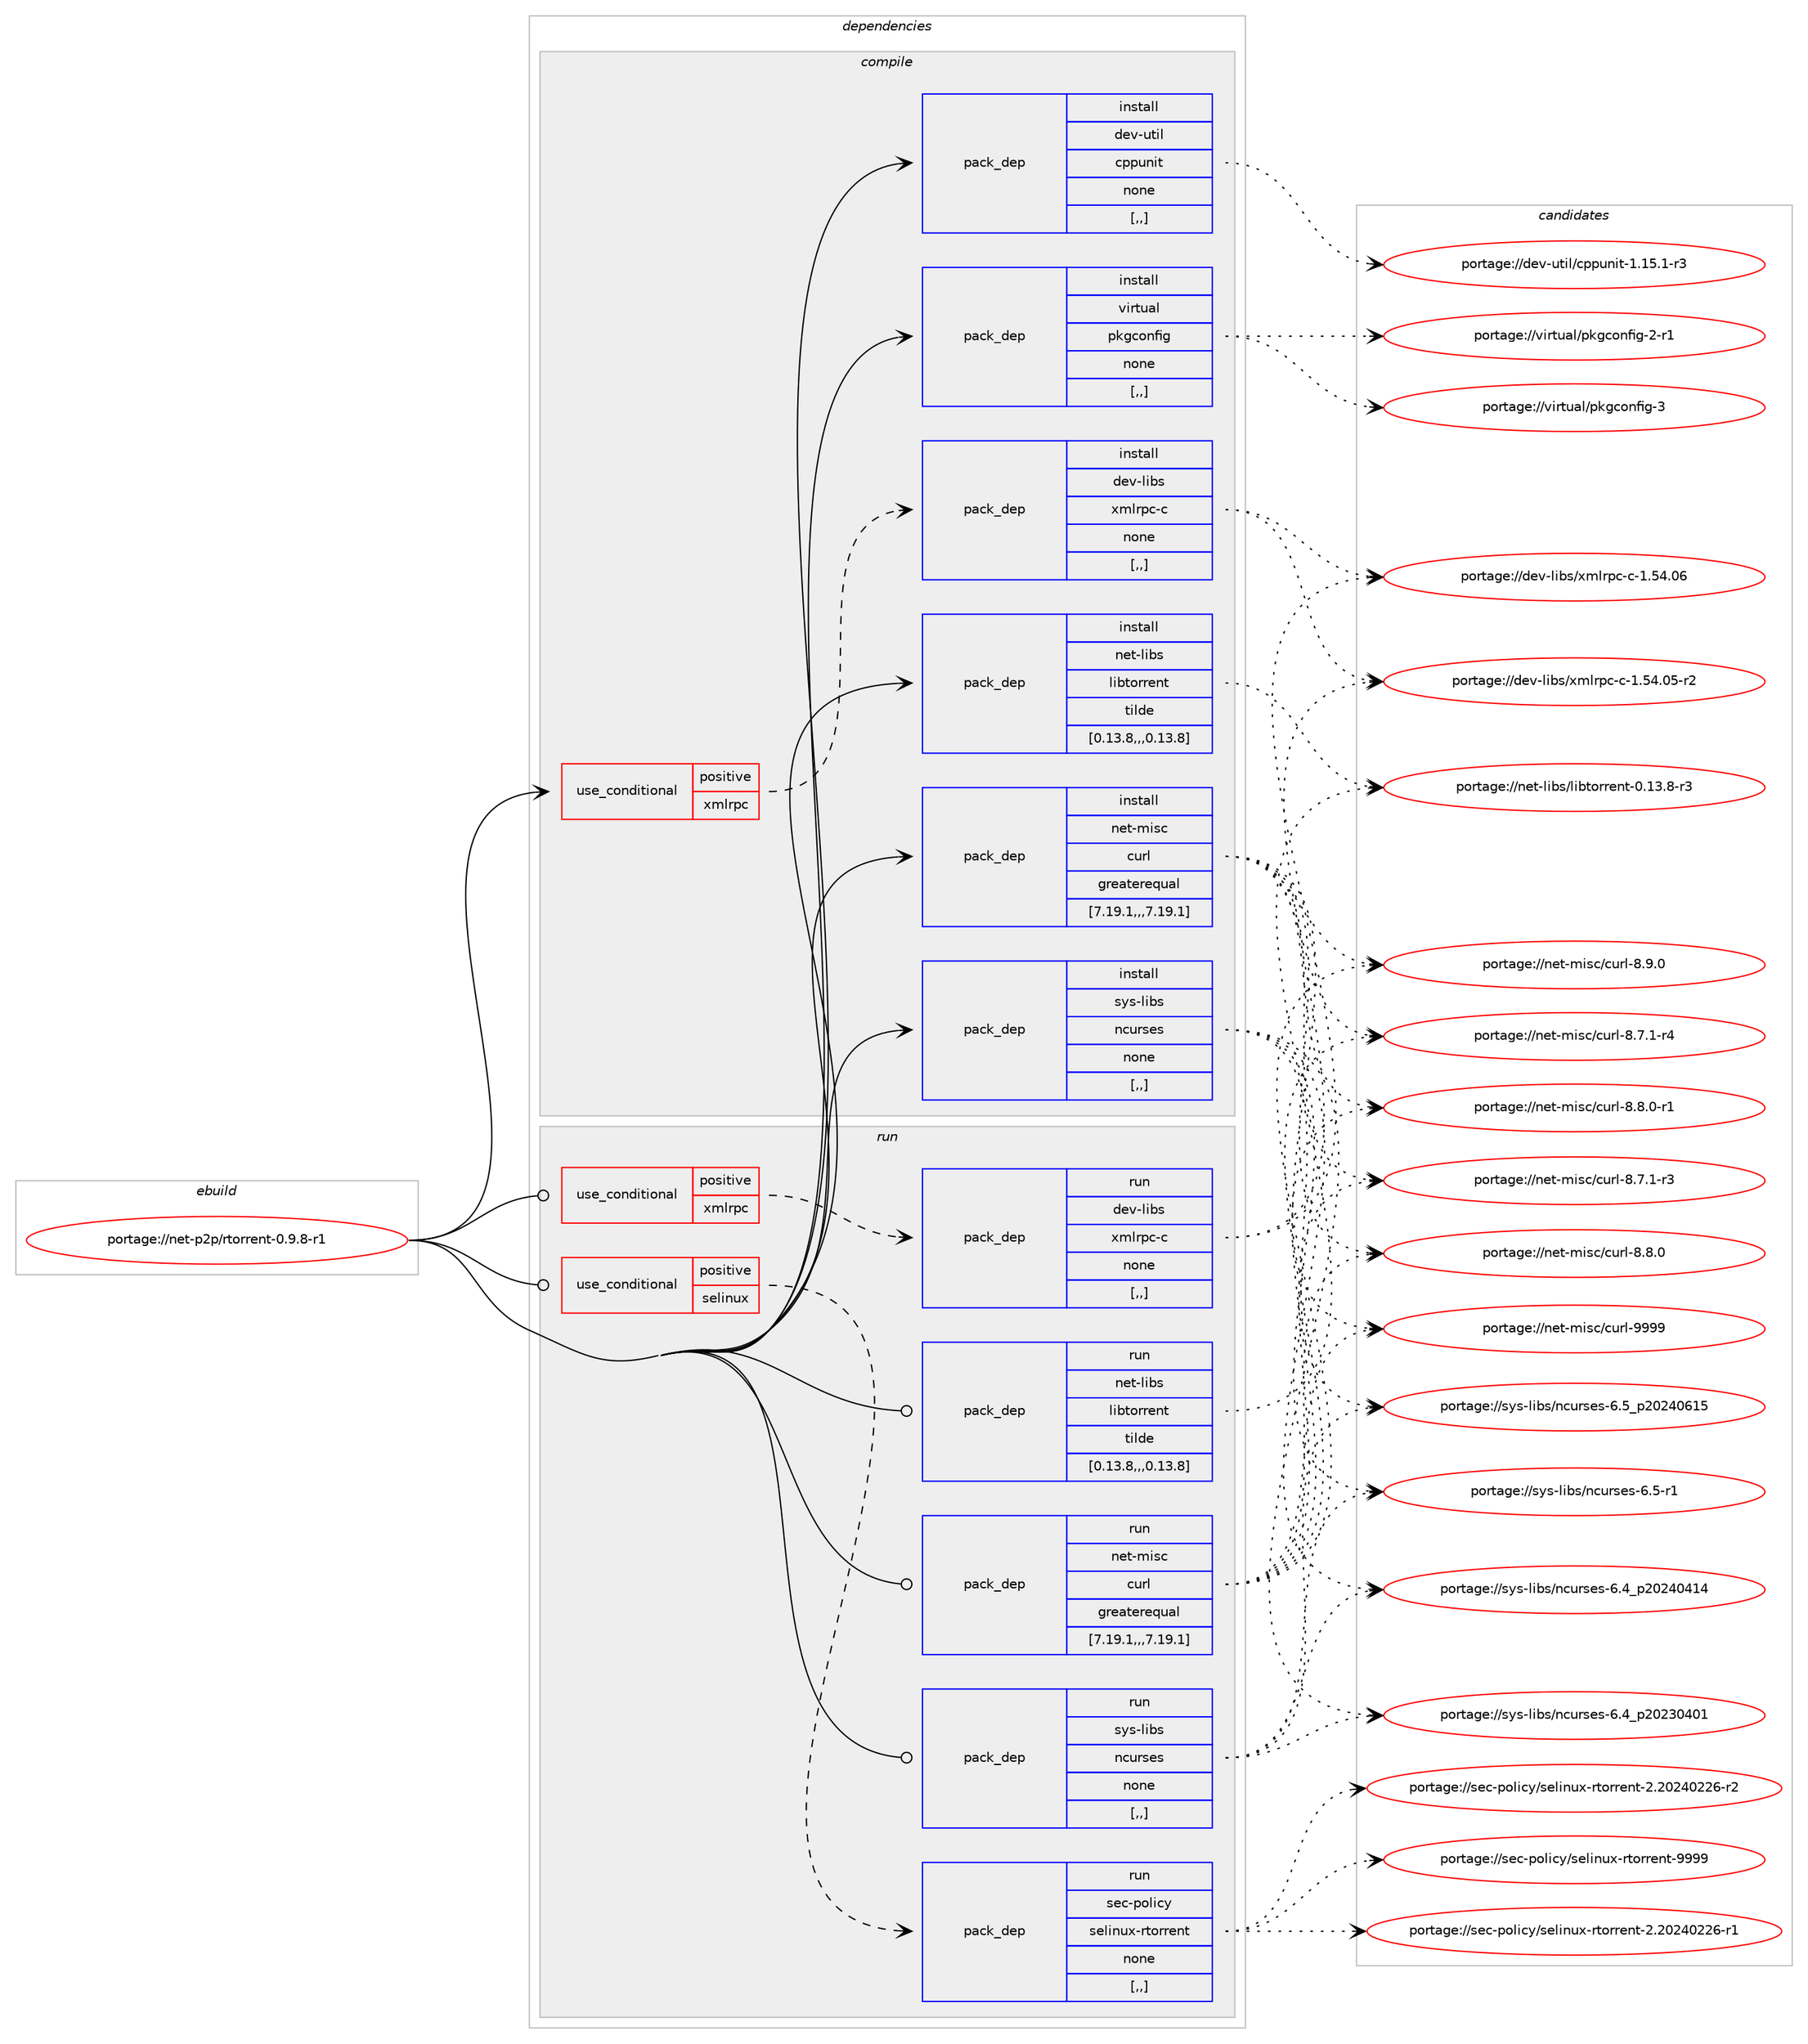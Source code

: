 digraph prolog {

# *************
# Graph options
# *************

newrank=true;
concentrate=true;
compound=true;
graph [rankdir=LR,fontname=Helvetica,fontsize=10,ranksep=1.5];#, ranksep=2.5, nodesep=0.2];
edge  [arrowhead=vee];
node  [fontname=Helvetica,fontsize=10];

# **********
# The ebuild
# **********

subgraph cluster_leftcol {
color=gray;
label=<<i>ebuild</i>>;
id [label="portage://net-p2p/rtorrent-0.9.8-r1", color=red, width=4, href="../net-p2p/rtorrent-0.9.8-r1.svg"];
}

# ****************
# The dependencies
# ****************

subgraph cluster_midcol {
color=gray;
label=<<i>dependencies</i>>;
subgraph cluster_compile {
fillcolor="#eeeeee";
style=filled;
label=<<i>compile</i>>;
subgraph cond100766 {
dependency382230 [label=<<TABLE BORDER="0" CELLBORDER="1" CELLSPACING="0" CELLPADDING="4"><TR><TD ROWSPAN="3" CELLPADDING="10">use_conditional</TD></TR><TR><TD>positive</TD></TR><TR><TD>xmlrpc</TD></TR></TABLE>>, shape=none, color=red];
subgraph pack278719 {
dependency382231 [label=<<TABLE BORDER="0" CELLBORDER="1" CELLSPACING="0" CELLPADDING="4" WIDTH="220"><TR><TD ROWSPAN="6" CELLPADDING="30">pack_dep</TD></TR><TR><TD WIDTH="110">install</TD></TR><TR><TD>dev-libs</TD></TR><TR><TD>xmlrpc-c</TD></TR><TR><TD>none</TD></TR><TR><TD>[,,]</TD></TR></TABLE>>, shape=none, color=blue];
}
dependency382230:e -> dependency382231:w [weight=20,style="dashed",arrowhead="vee"];
}
id:e -> dependency382230:w [weight=20,style="solid",arrowhead="vee"];
subgraph pack278720 {
dependency382232 [label=<<TABLE BORDER="0" CELLBORDER="1" CELLSPACING="0" CELLPADDING="4" WIDTH="220"><TR><TD ROWSPAN="6" CELLPADDING="30">pack_dep</TD></TR><TR><TD WIDTH="110">install</TD></TR><TR><TD>dev-util</TD></TR><TR><TD>cppunit</TD></TR><TR><TD>none</TD></TR><TR><TD>[,,]</TD></TR></TABLE>>, shape=none, color=blue];
}
id:e -> dependency382232:w [weight=20,style="solid",arrowhead="vee"];
subgraph pack278721 {
dependency382233 [label=<<TABLE BORDER="0" CELLBORDER="1" CELLSPACING="0" CELLPADDING="4" WIDTH="220"><TR><TD ROWSPAN="6" CELLPADDING="30">pack_dep</TD></TR><TR><TD WIDTH="110">install</TD></TR><TR><TD>net-libs</TD></TR><TR><TD>libtorrent</TD></TR><TR><TD>tilde</TD></TR><TR><TD>[0.13.8,,,0.13.8]</TD></TR></TABLE>>, shape=none, color=blue];
}
id:e -> dependency382233:w [weight=20,style="solid",arrowhead="vee"];
subgraph pack278722 {
dependency382234 [label=<<TABLE BORDER="0" CELLBORDER="1" CELLSPACING="0" CELLPADDING="4" WIDTH="220"><TR><TD ROWSPAN="6" CELLPADDING="30">pack_dep</TD></TR><TR><TD WIDTH="110">install</TD></TR><TR><TD>net-misc</TD></TR><TR><TD>curl</TD></TR><TR><TD>greaterequal</TD></TR><TR><TD>[7.19.1,,,7.19.1]</TD></TR></TABLE>>, shape=none, color=blue];
}
id:e -> dependency382234:w [weight=20,style="solid",arrowhead="vee"];
subgraph pack278723 {
dependency382235 [label=<<TABLE BORDER="0" CELLBORDER="1" CELLSPACING="0" CELLPADDING="4" WIDTH="220"><TR><TD ROWSPAN="6" CELLPADDING="30">pack_dep</TD></TR><TR><TD WIDTH="110">install</TD></TR><TR><TD>sys-libs</TD></TR><TR><TD>ncurses</TD></TR><TR><TD>none</TD></TR><TR><TD>[,,]</TD></TR></TABLE>>, shape=none, color=blue];
}
id:e -> dependency382235:w [weight=20,style="solid",arrowhead="vee"];
subgraph pack278724 {
dependency382236 [label=<<TABLE BORDER="0" CELLBORDER="1" CELLSPACING="0" CELLPADDING="4" WIDTH="220"><TR><TD ROWSPAN="6" CELLPADDING="30">pack_dep</TD></TR><TR><TD WIDTH="110">install</TD></TR><TR><TD>virtual</TD></TR><TR><TD>pkgconfig</TD></TR><TR><TD>none</TD></TR><TR><TD>[,,]</TD></TR></TABLE>>, shape=none, color=blue];
}
id:e -> dependency382236:w [weight=20,style="solid",arrowhead="vee"];
}
subgraph cluster_compileandrun {
fillcolor="#eeeeee";
style=filled;
label=<<i>compile and run</i>>;
}
subgraph cluster_run {
fillcolor="#eeeeee";
style=filled;
label=<<i>run</i>>;
subgraph cond100767 {
dependency382237 [label=<<TABLE BORDER="0" CELLBORDER="1" CELLSPACING="0" CELLPADDING="4"><TR><TD ROWSPAN="3" CELLPADDING="10">use_conditional</TD></TR><TR><TD>positive</TD></TR><TR><TD>selinux</TD></TR></TABLE>>, shape=none, color=red];
subgraph pack278725 {
dependency382238 [label=<<TABLE BORDER="0" CELLBORDER="1" CELLSPACING="0" CELLPADDING="4" WIDTH="220"><TR><TD ROWSPAN="6" CELLPADDING="30">pack_dep</TD></TR><TR><TD WIDTH="110">run</TD></TR><TR><TD>sec-policy</TD></TR><TR><TD>selinux-rtorrent</TD></TR><TR><TD>none</TD></TR><TR><TD>[,,]</TD></TR></TABLE>>, shape=none, color=blue];
}
dependency382237:e -> dependency382238:w [weight=20,style="dashed",arrowhead="vee"];
}
id:e -> dependency382237:w [weight=20,style="solid",arrowhead="odot"];
subgraph cond100768 {
dependency382239 [label=<<TABLE BORDER="0" CELLBORDER="1" CELLSPACING="0" CELLPADDING="4"><TR><TD ROWSPAN="3" CELLPADDING="10">use_conditional</TD></TR><TR><TD>positive</TD></TR><TR><TD>xmlrpc</TD></TR></TABLE>>, shape=none, color=red];
subgraph pack278726 {
dependency382240 [label=<<TABLE BORDER="0" CELLBORDER="1" CELLSPACING="0" CELLPADDING="4" WIDTH="220"><TR><TD ROWSPAN="6" CELLPADDING="30">pack_dep</TD></TR><TR><TD WIDTH="110">run</TD></TR><TR><TD>dev-libs</TD></TR><TR><TD>xmlrpc-c</TD></TR><TR><TD>none</TD></TR><TR><TD>[,,]</TD></TR></TABLE>>, shape=none, color=blue];
}
dependency382239:e -> dependency382240:w [weight=20,style="dashed",arrowhead="vee"];
}
id:e -> dependency382239:w [weight=20,style="solid",arrowhead="odot"];
subgraph pack278727 {
dependency382241 [label=<<TABLE BORDER="0" CELLBORDER="1" CELLSPACING="0" CELLPADDING="4" WIDTH="220"><TR><TD ROWSPAN="6" CELLPADDING="30">pack_dep</TD></TR><TR><TD WIDTH="110">run</TD></TR><TR><TD>net-libs</TD></TR><TR><TD>libtorrent</TD></TR><TR><TD>tilde</TD></TR><TR><TD>[0.13.8,,,0.13.8]</TD></TR></TABLE>>, shape=none, color=blue];
}
id:e -> dependency382241:w [weight=20,style="solid",arrowhead="odot"];
subgraph pack278728 {
dependency382242 [label=<<TABLE BORDER="0" CELLBORDER="1" CELLSPACING="0" CELLPADDING="4" WIDTH="220"><TR><TD ROWSPAN="6" CELLPADDING="30">pack_dep</TD></TR><TR><TD WIDTH="110">run</TD></TR><TR><TD>net-misc</TD></TR><TR><TD>curl</TD></TR><TR><TD>greaterequal</TD></TR><TR><TD>[7.19.1,,,7.19.1]</TD></TR></TABLE>>, shape=none, color=blue];
}
id:e -> dependency382242:w [weight=20,style="solid",arrowhead="odot"];
subgraph pack278729 {
dependency382243 [label=<<TABLE BORDER="0" CELLBORDER="1" CELLSPACING="0" CELLPADDING="4" WIDTH="220"><TR><TD ROWSPAN="6" CELLPADDING="30">pack_dep</TD></TR><TR><TD WIDTH="110">run</TD></TR><TR><TD>sys-libs</TD></TR><TR><TD>ncurses</TD></TR><TR><TD>none</TD></TR><TR><TD>[,,]</TD></TR></TABLE>>, shape=none, color=blue];
}
id:e -> dependency382243:w [weight=20,style="solid",arrowhead="odot"];
}
}

# **************
# The candidates
# **************

subgraph cluster_choices {
rank=same;
color=gray;
label=<<i>candidates</i>>;

subgraph choice278719 {
color=black;
nodesep=1;
choice1001011184510810598115471201091081141129945994549465352464854 [label="portage://dev-libs/xmlrpc-c-1.54.06", color=red, width=4,href="../dev-libs/xmlrpc-c-1.54.06.svg"];
choice10010111845108105981154712010910811411299459945494653524648534511450 [label="portage://dev-libs/xmlrpc-c-1.54.05-r2", color=red, width=4,href="../dev-libs/xmlrpc-c-1.54.05-r2.svg"];
dependency382231:e -> choice1001011184510810598115471201091081141129945994549465352464854:w [style=dotted,weight="100"];
dependency382231:e -> choice10010111845108105981154712010910811411299459945494653524648534511450:w [style=dotted,weight="100"];
}
subgraph choice278720 {
color=black;
nodesep=1;
choice100101118451171161051084799112112117110105116454946495346494511451 [label="portage://dev-util/cppunit-1.15.1-r3", color=red, width=4,href="../dev-util/cppunit-1.15.1-r3.svg"];
dependency382232:e -> choice100101118451171161051084799112112117110105116454946495346494511451:w [style=dotted,weight="100"];
}
subgraph choice278721 {
color=black;
nodesep=1;
choice11010111645108105981154710810598116111114114101110116454846495146564511451 [label="portage://net-libs/libtorrent-0.13.8-r3", color=red, width=4,href="../net-libs/libtorrent-0.13.8-r3.svg"];
dependency382233:e -> choice11010111645108105981154710810598116111114114101110116454846495146564511451:w [style=dotted,weight="100"];
}
subgraph choice278722 {
color=black;
nodesep=1;
choice110101116451091051159947991171141084557575757 [label="portage://net-misc/curl-9999", color=red, width=4,href="../net-misc/curl-9999.svg"];
choice11010111645109105115994799117114108455646574648 [label="portage://net-misc/curl-8.9.0", color=red, width=4,href="../net-misc/curl-8.9.0.svg"];
choice110101116451091051159947991171141084556465646484511449 [label="portage://net-misc/curl-8.8.0-r1", color=red, width=4,href="../net-misc/curl-8.8.0-r1.svg"];
choice11010111645109105115994799117114108455646564648 [label="portage://net-misc/curl-8.8.0", color=red, width=4,href="../net-misc/curl-8.8.0.svg"];
choice110101116451091051159947991171141084556465546494511452 [label="portage://net-misc/curl-8.7.1-r4", color=red, width=4,href="../net-misc/curl-8.7.1-r4.svg"];
choice110101116451091051159947991171141084556465546494511451 [label="portage://net-misc/curl-8.7.1-r3", color=red, width=4,href="../net-misc/curl-8.7.1-r3.svg"];
dependency382234:e -> choice110101116451091051159947991171141084557575757:w [style=dotted,weight="100"];
dependency382234:e -> choice11010111645109105115994799117114108455646574648:w [style=dotted,weight="100"];
dependency382234:e -> choice110101116451091051159947991171141084556465646484511449:w [style=dotted,weight="100"];
dependency382234:e -> choice11010111645109105115994799117114108455646564648:w [style=dotted,weight="100"];
dependency382234:e -> choice110101116451091051159947991171141084556465546494511452:w [style=dotted,weight="100"];
dependency382234:e -> choice110101116451091051159947991171141084556465546494511451:w [style=dotted,weight="100"];
}
subgraph choice278723 {
color=black;
nodesep=1;
choice1151211154510810598115471109911711411510111545544653951125048505248544953 [label="portage://sys-libs/ncurses-6.5_p20240615", color=red, width=4,href="../sys-libs/ncurses-6.5_p20240615.svg"];
choice11512111545108105981154711099117114115101115455446534511449 [label="portage://sys-libs/ncurses-6.5-r1", color=red, width=4,href="../sys-libs/ncurses-6.5-r1.svg"];
choice1151211154510810598115471109911711411510111545544652951125048505248524952 [label="portage://sys-libs/ncurses-6.4_p20240414", color=red, width=4,href="../sys-libs/ncurses-6.4_p20240414.svg"];
choice1151211154510810598115471109911711411510111545544652951125048505148524849 [label="portage://sys-libs/ncurses-6.4_p20230401", color=red, width=4,href="../sys-libs/ncurses-6.4_p20230401.svg"];
dependency382235:e -> choice1151211154510810598115471109911711411510111545544653951125048505248544953:w [style=dotted,weight="100"];
dependency382235:e -> choice11512111545108105981154711099117114115101115455446534511449:w [style=dotted,weight="100"];
dependency382235:e -> choice1151211154510810598115471109911711411510111545544652951125048505248524952:w [style=dotted,weight="100"];
dependency382235:e -> choice1151211154510810598115471109911711411510111545544652951125048505148524849:w [style=dotted,weight="100"];
}
subgraph choice278724 {
color=black;
nodesep=1;
choice1181051141161179710847112107103991111101021051034551 [label="portage://virtual/pkgconfig-3", color=red, width=4,href="../virtual/pkgconfig-3.svg"];
choice11810511411611797108471121071039911111010210510345504511449 [label="portage://virtual/pkgconfig-2-r1", color=red, width=4,href="../virtual/pkgconfig-2-r1.svg"];
dependency382236:e -> choice1181051141161179710847112107103991111101021051034551:w [style=dotted,weight="100"];
dependency382236:e -> choice11810511411611797108471121071039911111010210510345504511449:w [style=dotted,weight="100"];
}
subgraph choice278725 {
color=black;
nodesep=1;
choice11510199451121111081059912147115101108105110117120451141161111141141011101164557575757 [label="portage://sec-policy/selinux-rtorrent-9999", color=red, width=4,href="../sec-policy/selinux-rtorrent-9999.svg"];
choice115101994511211110810599121471151011081051101171204511411611111411410111011645504650485052485050544511450 [label="portage://sec-policy/selinux-rtorrent-2.20240226-r2", color=red, width=4,href="../sec-policy/selinux-rtorrent-2.20240226-r2.svg"];
choice115101994511211110810599121471151011081051101171204511411611111411410111011645504650485052485050544511449 [label="portage://sec-policy/selinux-rtorrent-2.20240226-r1", color=red, width=4,href="../sec-policy/selinux-rtorrent-2.20240226-r1.svg"];
dependency382238:e -> choice11510199451121111081059912147115101108105110117120451141161111141141011101164557575757:w [style=dotted,weight="100"];
dependency382238:e -> choice115101994511211110810599121471151011081051101171204511411611111411410111011645504650485052485050544511450:w [style=dotted,weight="100"];
dependency382238:e -> choice115101994511211110810599121471151011081051101171204511411611111411410111011645504650485052485050544511449:w [style=dotted,weight="100"];
}
subgraph choice278726 {
color=black;
nodesep=1;
choice1001011184510810598115471201091081141129945994549465352464854 [label="portage://dev-libs/xmlrpc-c-1.54.06", color=red, width=4,href="../dev-libs/xmlrpc-c-1.54.06.svg"];
choice10010111845108105981154712010910811411299459945494653524648534511450 [label="portage://dev-libs/xmlrpc-c-1.54.05-r2", color=red, width=4,href="../dev-libs/xmlrpc-c-1.54.05-r2.svg"];
dependency382240:e -> choice1001011184510810598115471201091081141129945994549465352464854:w [style=dotted,weight="100"];
dependency382240:e -> choice10010111845108105981154712010910811411299459945494653524648534511450:w [style=dotted,weight="100"];
}
subgraph choice278727 {
color=black;
nodesep=1;
choice11010111645108105981154710810598116111114114101110116454846495146564511451 [label="portage://net-libs/libtorrent-0.13.8-r3", color=red, width=4,href="../net-libs/libtorrent-0.13.8-r3.svg"];
dependency382241:e -> choice11010111645108105981154710810598116111114114101110116454846495146564511451:w [style=dotted,weight="100"];
}
subgraph choice278728 {
color=black;
nodesep=1;
choice110101116451091051159947991171141084557575757 [label="portage://net-misc/curl-9999", color=red, width=4,href="../net-misc/curl-9999.svg"];
choice11010111645109105115994799117114108455646574648 [label="portage://net-misc/curl-8.9.0", color=red, width=4,href="../net-misc/curl-8.9.0.svg"];
choice110101116451091051159947991171141084556465646484511449 [label="portage://net-misc/curl-8.8.0-r1", color=red, width=4,href="../net-misc/curl-8.8.0-r1.svg"];
choice11010111645109105115994799117114108455646564648 [label="portage://net-misc/curl-8.8.0", color=red, width=4,href="../net-misc/curl-8.8.0.svg"];
choice110101116451091051159947991171141084556465546494511452 [label="portage://net-misc/curl-8.7.1-r4", color=red, width=4,href="../net-misc/curl-8.7.1-r4.svg"];
choice110101116451091051159947991171141084556465546494511451 [label="portage://net-misc/curl-8.7.1-r3", color=red, width=4,href="../net-misc/curl-8.7.1-r3.svg"];
dependency382242:e -> choice110101116451091051159947991171141084557575757:w [style=dotted,weight="100"];
dependency382242:e -> choice11010111645109105115994799117114108455646574648:w [style=dotted,weight="100"];
dependency382242:e -> choice110101116451091051159947991171141084556465646484511449:w [style=dotted,weight="100"];
dependency382242:e -> choice11010111645109105115994799117114108455646564648:w [style=dotted,weight="100"];
dependency382242:e -> choice110101116451091051159947991171141084556465546494511452:w [style=dotted,weight="100"];
dependency382242:e -> choice110101116451091051159947991171141084556465546494511451:w [style=dotted,weight="100"];
}
subgraph choice278729 {
color=black;
nodesep=1;
choice1151211154510810598115471109911711411510111545544653951125048505248544953 [label="portage://sys-libs/ncurses-6.5_p20240615", color=red, width=4,href="../sys-libs/ncurses-6.5_p20240615.svg"];
choice11512111545108105981154711099117114115101115455446534511449 [label="portage://sys-libs/ncurses-6.5-r1", color=red, width=4,href="../sys-libs/ncurses-6.5-r1.svg"];
choice1151211154510810598115471109911711411510111545544652951125048505248524952 [label="portage://sys-libs/ncurses-6.4_p20240414", color=red, width=4,href="../sys-libs/ncurses-6.4_p20240414.svg"];
choice1151211154510810598115471109911711411510111545544652951125048505148524849 [label="portage://sys-libs/ncurses-6.4_p20230401", color=red, width=4,href="../sys-libs/ncurses-6.4_p20230401.svg"];
dependency382243:e -> choice1151211154510810598115471109911711411510111545544653951125048505248544953:w [style=dotted,weight="100"];
dependency382243:e -> choice11512111545108105981154711099117114115101115455446534511449:w [style=dotted,weight="100"];
dependency382243:e -> choice1151211154510810598115471109911711411510111545544652951125048505248524952:w [style=dotted,weight="100"];
dependency382243:e -> choice1151211154510810598115471109911711411510111545544652951125048505148524849:w [style=dotted,weight="100"];
}
}

}
